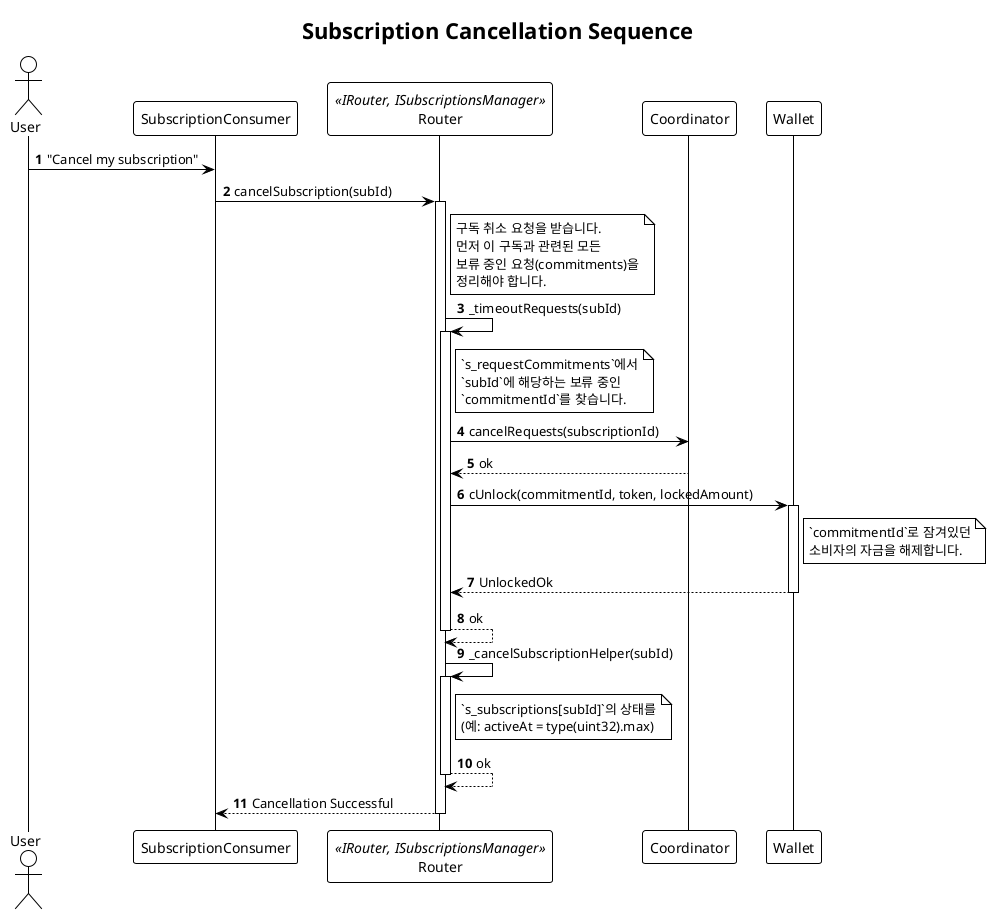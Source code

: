 @startuml sequence-subscription-cancel

!theme plain

title Subscription Cancellation Sequence

autonumber

actor User
participant SubscriptionConsumer
participant Router <<IRouter, ISubscriptionsManager>>
participant Coordinator
participant Wallet

' == 1. 사용자의 구독 취소 요청 ==
User -> SubscriptionConsumer: "Cancel my subscription"
SubscriptionConsumer -> Router: cancelSubscription(subId)
activate Router

note right of Router
  구독 취소 요청을 받습니다.
  먼저 이 구독과 관련된 모든
  보류 중인 요청(commitments)을
  정리해야 합니다.
end note

' == 2. 보류 중인 요청(lock된 자금) 정리 ==
Router -> Router: _timeoutRequests(subId)
activate Router
note right of Router
  `s_requestCommitments`에서
  `subId`에 해당하는 보류 중인
  `commitmentId`를 찾습니다.
end note

Router -> Coordinator: cancelRequests(subscriptionId)
Coordinator --> Router: ok

Router -> Wallet: cUnlock(commitmentId, token, lockedAmount)
activate Wallet
note right of Wallet
  `commitmentId`로 잠겨있던
  소비자의 자금을 해제합니다.
end note
Wallet --> Router: UnlockedOk
deactivate Wallet
Router --> Router: ok
deactivate Router


' == 3. 구독 취소 처리 ==
Router -> Router: _cancelSubscriptionHelper(subId)
activate Router
note right of Router
  `s_subscriptions[subId]`의 상태를
  '취소됨'으로 변경합니다.
  (예: activeAt = type(uint32).max)
end note
Router --> Router: ok
deactivate Router

Router --> SubscriptionConsumer: Cancellation Successful
deactivate Router

@enduml